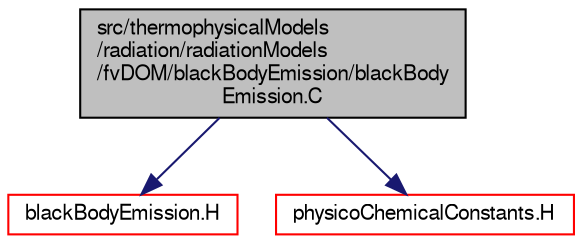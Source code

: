 digraph "src/thermophysicalModels/radiation/radiationModels/fvDOM/blackBodyEmission/blackBodyEmission.C"
{
  bgcolor="transparent";
  edge [fontname="FreeSans",fontsize="10",labelfontname="FreeSans",labelfontsize="10"];
  node [fontname="FreeSans",fontsize="10",shape=record];
  Node1 [label="src/thermophysicalModels\l/radiation/radiationModels\l/fvDOM/blackBodyEmission/blackBody\lEmission.C",height=0.2,width=0.4,color="black", fillcolor="grey75", style="filled" fontcolor="black"];
  Node1 -> Node2 [color="midnightblue",fontsize="10",style="solid",fontname="FreeSans"];
  Node2 [label="blackBodyEmission.H",height=0.2,width=0.4,color="red",URL="$a09640.html"];
  Node1 -> Node3 [color="midnightblue",fontsize="10",style="solid",fontname="FreeSans"];
  Node3 [label="physicoChemicalConstants.H",height=0.2,width=0.4,color="red",URL="$a07704.html"];
}
